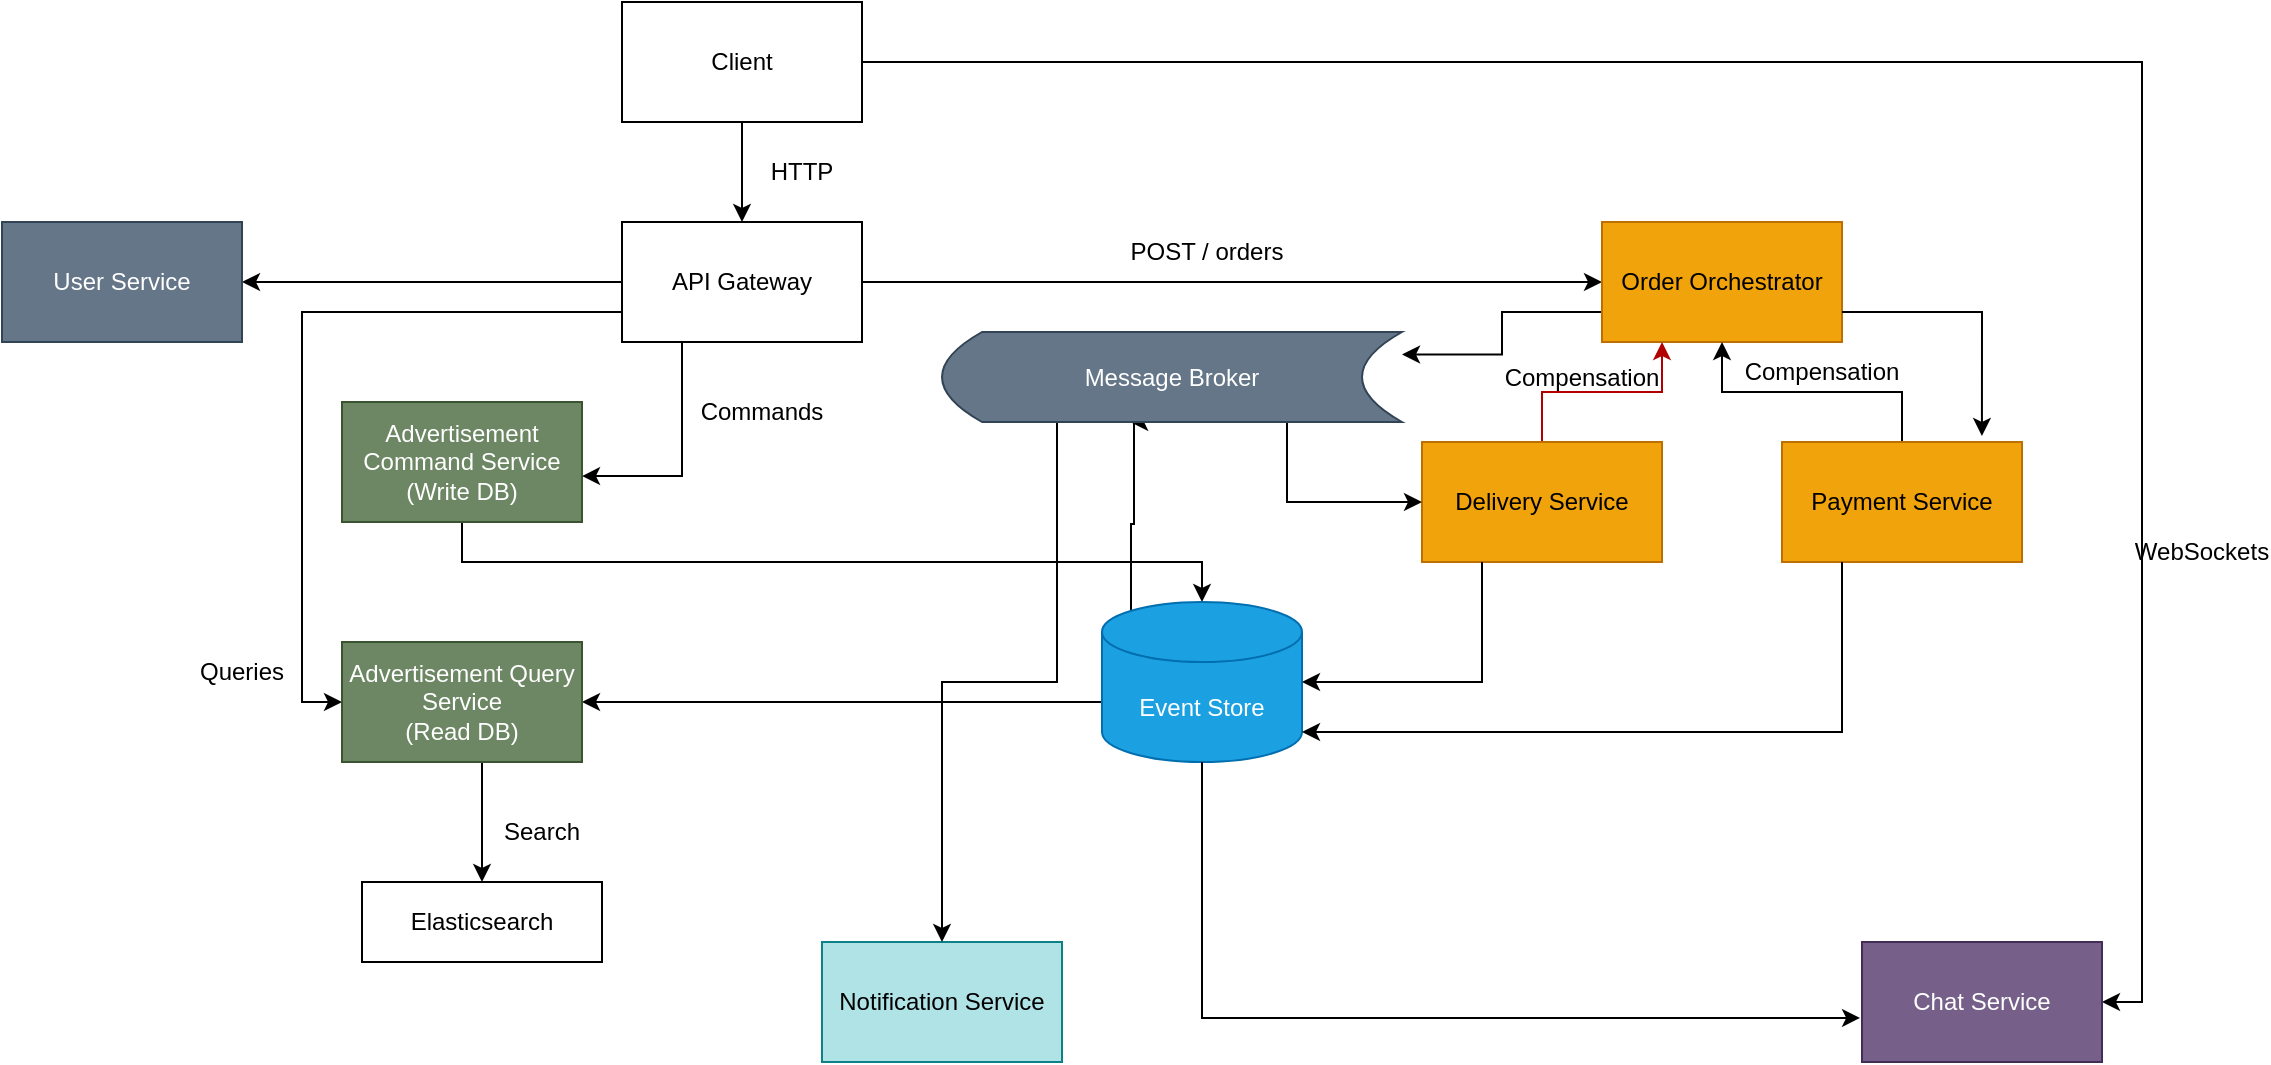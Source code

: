 <mxfile version="28.0.7">
  <diagram name="Страница — 1" id="Ct3DSJ8qnaju48pjgNJW">
    <mxGraphModel dx="1368" dy="766" grid="1" gridSize="10" guides="1" tooltips="1" connect="1" arrows="1" fold="1" page="1" pageScale="1" pageWidth="1169" pageHeight="1654" math="0" shadow="0">
      <root>
        <mxCell id="0" />
        <mxCell id="1" parent="0" />
        <mxCell id="Q0Y84duZWJ84tq-aQWWk-3" style="edgeStyle=orthogonalEdgeStyle;rounded=0;orthogonalLoop=1;jettySize=auto;html=1;exitX=0.5;exitY=1;exitDx=0;exitDy=0;entryX=0.5;entryY=0;entryDx=0;entryDy=0;" edge="1" parent="1" source="Q0Y84duZWJ84tq-aQWWk-1" target="Q0Y84duZWJ84tq-aQWWk-2">
          <mxGeometry relative="1" as="geometry" />
        </mxCell>
        <mxCell id="Q0Y84duZWJ84tq-aQWWk-31" style="edgeStyle=orthogonalEdgeStyle;rounded=0;orthogonalLoop=1;jettySize=auto;html=1;exitX=1;exitY=0.5;exitDx=0;exitDy=0;entryX=1;entryY=0.5;entryDx=0;entryDy=0;" edge="1" parent="1" source="Q0Y84duZWJ84tq-aQWWk-1" target="Q0Y84duZWJ84tq-aQWWk-29">
          <mxGeometry relative="1" as="geometry">
            <Array as="points">
              <mxPoint x="1100" y="70" />
              <mxPoint x="1100" y="540" />
              <mxPoint x="1080" y="540" />
            </Array>
          </mxGeometry>
        </mxCell>
        <mxCell id="Q0Y84duZWJ84tq-aQWWk-1" value="Client" style="rounded=0;whiteSpace=wrap;html=1;" vertex="1" parent="1">
          <mxGeometry x="340" y="40" width="120" height="60" as="geometry" />
        </mxCell>
        <mxCell id="Q0Y84duZWJ84tq-aQWWk-25" style="edgeStyle=orthogonalEdgeStyle;rounded=0;orthogonalLoop=1;jettySize=auto;html=1;exitX=0;exitY=0.5;exitDx=0;exitDy=0;entryX=1;entryY=0.5;entryDx=0;entryDy=0;" edge="1" parent="1" source="Q0Y84duZWJ84tq-aQWWk-2" target="Q0Y84duZWJ84tq-aQWWk-4">
          <mxGeometry relative="1" as="geometry" />
        </mxCell>
        <mxCell id="Q0Y84duZWJ84tq-aQWWk-26" style="edgeStyle=orthogonalEdgeStyle;rounded=0;orthogonalLoop=1;jettySize=auto;html=1;exitX=0;exitY=0.75;exitDx=0;exitDy=0;entryX=0;entryY=0.5;entryDx=0;entryDy=0;" edge="1" parent="1" source="Q0Y84duZWJ84tq-aQWWk-2" target="Q0Y84duZWJ84tq-aQWWk-15">
          <mxGeometry relative="1" as="geometry" />
        </mxCell>
        <mxCell id="Q0Y84duZWJ84tq-aQWWk-39" style="edgeStyle=orthogonalEdgeStyle;rounded=0;orthogonalLoop=1;jettySize=auto;html=1;exitX=1;exitY=0.5;exitDx=0;exitDy=0;entryX=0;entryY=0.5;entryDx=0;entryDy=0;" edge="1" parent="1" source="Q0Y84duZWJ84tq-aQWWk-2" target="Q0Y84duZWJ84tq-aQWWk-33">
          <mxGeometry relative="1" as="geometry" />
        </mxCell>
        <mxCell id="Q0Y84duZWJ84tq-aQWWk-2" value="API Gateway" style="rounded=0;whiteSpace=wrap;html=1;" vertex="1" parent="1">
          <mxGeometry x="340" y="150" width="120" height="60" as="geometry" />
        </mxCell>
        <mxCell id="Q0Y84duZWJ84tq-aQWWk-4" value="User Service" style="rounded=0;whiteSpace=wrap;html=1;fillColor=#647687;strokeColor=#314354;fontColor=#ffffff;" vertex="1" parent="1">
          <mxGeometry x="30" y="150" width="120" height="60" as="geometry" />
        </mxCell>
        <mxCell id="Q0Y84duZWJ84tq-aQWWk-17" style="edgeStyle=orthogonalEdgeStyle;rounded=0;orthogonalLoop=1;jettySize=auto;html=1;exitX=0.5;exitY=1;exitDx=0;exitDy=0;" edge="1" parent="1" source="Q0Y84duZWJ84tq-aQWWk-8" target="Q0Y84duZWJ84tq-aQWWk-13">
          <mxGeometry relative="1" as="geometry" />
        </mxCell>
        <mxCell id="Q0Y84duZWJ84tq-aQWWk-8" value="Advertisement Command Service&lt;div&gt;(Write DB)&lt;/div&gt;" style="rounded=0;whiteSpace=wrap;html=1;fillColor=#6d8764;fontColor=#ffffff;strokeColor=#3A5431;" vertex="1" parent="1">
          <mxGeometry x="200" y="240" width="120" height="60" as="geometry" />
        </mxCell>
        <mxCell id="Q0Y84duZWJ84tq-aQWWk-10" style="edgeStyle=orthogonalEdgeStyle;rounded=0;orthogonalLoop=1;jettySize=auto;html=1;exitX=0.25;exitY=1;exitDx=0;exitDy=0;entryX=1;entryY=0.617;entryDx=0;entryDy=0;entryPerimeter=0;" edge="1" parent="1" source="Q0Y84duZWJ84tq-aQWWk-2" target="Q0Y84duZWJ84tq-aQWWk-8">
          <mxGeometry relative="1" as="geometry" />
        </mxCell>
        <mxCell id="Q0Y84duZWJ84tq-aQWWk-11" value="Commands" style="text;strokeColor=none;align=center;fillColor=none;html=1;verticalAlign=middle;whiteSpace=wrap;rounded=0;" vertex="1" parent="1">
          <mxGeometry x="380" y="230" width="60" height="30" as="geometry" />
        </mxCell>
        <mxCell id="Q0Y84duZWJ84tq-aQWWk-27" style="edgeStyle=orthogonalEdgeStyle;rounded=0;orthogonalLoop=1;jettySize=auto;html=1;exitX=0;exitY=0.5;exitDx=0;exitDy=0;exitPerimeter=0;entryX=1;entryY=0.5;entryDx=0;entryDy=0;" edge="1" parent="1" source="Q0Y84duZWJ84tq-aQWWk-13" target="Q0Y84duZWJ84tq-aQWWk-15">
          <mxGeometry relative="1" as="geometry">
            <Array as="points">
              <mxPoint x="580" y="390" />
            </Array>
          </mxGeometry>
        </mxCell>
        <mxCell id="Q0Y84duZWJ84tq-aQWWk-50" style="edgeStyle=orthogonalEdgeStyle;rounded=0;orthogonalLoop=1;jettySize=auto;html=1;exitX=0.145;exitY=0;exitDx=0;exitDy=4.35;exitPerimeter=0;entryX=0.409;entryY=1;entryDx=0;entryDy=0;entryPerimeter=0;" edge="1" parent="1" source="Q0Y84duZWJ84tq-aQWWk-13" target="Q0Y84duZWJ84tq-aQWWk-47">
          <mxGeometry relative="1" as="geometry">
            <mxPoint x="595" y="260" as="targetPoint" />
            <Array as="points">
              <mxPoint x="595" y="301" />
              <mxPoint x="596" y="301" />
              <mxPoint x="596" y="250" />
            </Array>
          </mxGeometry>
        </mxCell>
        <mxCell id="Q0Y84duZWJ84tq-aQWWk-13" value="Event Store" style="shape=cylinder3;whiteSpace=wrap;html=1;boundedLbl=1;backgroundOutline=1;size=15;fillColor=#1ba1e2;fontColor=#ffffff;strokeColor=#006EAF;" vertex="1" parent="1">
          <mxGeometry x="580" y="340" width="100" height="80" as="geometry" />
        </mxCell>
        <mxCell id="Q0Y84duZWJ84tq-aQWWk-22" style="edgeStyle=orthogonalEdgeStyle;rounded=0;orthogonalLoop=1;jettySize=auto;html=1;exitX=0.75;exitY=1;exitDx=0;exitDy=0;entryX=0.5;entryY=0;entryDx=0;entryDy=0;" edge="1" parent="1" source="Q0Y84duZWJ84tq-aQWWk-15" target="Q0Y84duZWJ84tq-aQWWk-21">
          <mxGeometry relative="1" as="geometry">
            <Array as="points">
              <mxPoint x="270" y="420" />
            </Array>
          </mxGeometry>
        </mxCell>
        <mxCell id="Q0Y84duZWJ84tq-aQWWk-15" value="Advertisement Query Service&lt;div&gt;(Read DB)&lt;/div&gt;" style="rounded=0;whiteSpace=wrap;html=1;fillColor=#6d8764;fontColor=#ffffff;strokeColor=#3A5431;" vertex="1" parent="1">
          <mxGeometry x="200" y="360" width="120" height="60" as="geometry" />
        </mxCell>
        <mxCell id="Q0Y84duZWJ84tq-aQWWk-20" value="Queries" style="text;strokeColor=none;align=center;fillColor=none;html=1;verticalAlign=middle;whiteSpace=wrap;rounded=0;" vertex="1" parent="1">
          <mxGeometry x="120" y="360" width="60" height="30" as="geometry" />
        </mxCell>
        <mxCell id="Q0Y84duZWJ84tq-aQWWk-21" value="Elasticsearch" style="rounded=0;whiteSpace=wrap;html=1;" vertex="1" parent="1">
          <mxGeometry x="210" y="480" width="120" height="40" as="geometry" />
        </mxCell>
        <mxCell id="Q0Y84duZWJ84tq-aQWWk-23" value="Search" style="text;strokeColor=none;align=center;fillColor=none;html=1;verticalAlign=middle;whiteSpace=wrap;rounded=0;" vertex="1" parent="1">
          <mxGeometry x="270" y="440" width="60" height="30" as="geometry" />
        </mxCell>
        <mxCell id="Q0Y84duZWJ84tq-aQWWk-24" value="Notification Service" style="rounded=0;whiteSpace=wrap;html=1;fillColor=#b0e3e6;strokeColor=#0e8088;" vertex="1" parent="1">
          <mxGeometry x="440" y="510" width="120" height="60" as="geometry" />
        </mxCell>
        <mxCell id="Q0Y84duZWJ84tq-aQWWk-29" value="Chat Service" style="rounded=0;whiteSpace=wrap;html=1;fillColor=#76608a;fontColor=#ffffff;strokeColor=#432D57;" vertex="1" parent="1">
          <mxGeometry x="960" y="510" width="120" height="60" as="geometry" />
        </mxCell>
        <mxCell id="Q0Y84duZWJ84tq-aQWWk-32" value="WebSockets" style="text;strokeColor=none;align=center;fillColor=none;html=1;verticalAlign=middle;whiteSpace=wrap;rounded=0;" vertex="1" parent="1">
          <mxGeometry x="1100" y="300" width="60" height="30" as="geometry" />
        </mxCell>
        <mxCell id="Q0Y84duZWJ84tq-aQWWk-48" style="edgeStyle=orthogonalEdgeStyle;rounded=0;orthogonalLoop=1;jettySize=auto;html=1;exitX=0;exitY=0.75;exitDx=0;exitDy=0;entryX=1;entryY=0.25;entryDx=0;entryDy=0;" edge="1" parent="1" source="Q0Y84duZWJ84tq-aQWWk-33" target="Q0Y84duZWJ84tq-aQWWk-47">
          <mxGeometry relative="1" as="geometry" />
        </mxCell>
        <mxCell id="Q0Y84duZWJ84tq-aQWWk-33" value="Order Orchestrator" style="rounded=0;whiteSpace=wrap;html=1;fillColor=#f0a30a;fontColor=#000000;strokeColor=#BD7000;" vertex="1" parent="1">
          <mxGeometry x="830" y="150" width="120" height="60" as="geometry" />
        </mxCell>
        <mxCell id="Q0Y84duZWJ84tq-aQWWk-35" value="HTTP" style="text;strokeColor=none;align=center;fillColor=none;html=1;verticalAlign=middle;whiteSpace=wrap;rounded=0;" vertex="1" parent="1">
          <mxGeometry x="400" y="110" width="60" height="30" as="geometry" />
        </mxCell>
        <mxCell id="Q0Y84duZWJ84tq-aQWWk-37" value="POST / orders" style="text;strokeColor=none;align=center;fillColor=none;html=1;verticalAlign=middle;whiteSpace=wrap;rounded=0;" vertex="1" parent="1">
          <mxGeometry x="585" y="150" width="95" height="30" as="geometry" />
        </mxCell>
        <mxCell id="Q0Y84duZWJ84tq-aQWWk-38" style="edgeStyle=orthogonalEdgeStyle;rounded=0;orthogonalLoop=1;jettySize=auto;html=1;exitX=0.5;exitY=1;exitDx=0;exitDy=0;exitPerimeter=0;entryX=-0.008;entryY=0.633;entryDx=0;entryDy=0;entryPerimeter=0;" edge="1" parent="1" source="Q0Y84duZWJ84tq-aQWWk-13" target="Q0Y84duZWJ84tq-aQWWk-29">
          <mxGeometry relative="1" as="geometry" />
        </mxCell>
        <mxCell id="Q0Y84duZWJ84tq-aQWWk-53" style="edgeStyle=orthogonalEdgeStyle;rounded=0;orthogonalLoop=1;jettySize=auto;html=1;exitX=0.5;exitY=0;exitDx=0;exitDy=0;entryX=0.25;entryY=1;entryDx=0;entryDy=0;fillColor=#e51400;strokeColor=#B20000;" edge="1" parent="1" source="Q0Y84duZWJ84tq-aQWWk-40" target="Q0Y84duZWJ84tq-aQWWk-33">
          <mxGeometry relative="1" as="geometry" />
        </mxCell>
        <mxCell id="Q0Y84duZWJ84tq-aQWWk-40" value="Delivery Service" style="rounded=0;whiteSpace=wrap;html=1;fillColor=#f0a30a;fontColor=#000000;strokeColor=#BD7000;" vertex="1" parent="1">
          <mxGeometry x="740" y="260" width="120" height="60" as="geometry" />
        </mxCell>
        <mxCell id="Q0Y84duZWJ84tq-aQWWk-55" style="edgeStyle=orthogonalEdgeStyle;rounded=0;orthogonalLoop=1;jettySize=auto;html=1;exitX=0.25;exitY=0;exitDx=0;exitDy=0;entryX=0.5;entryY=1;entryDx=0;entryDy=0;" edge="1" parent="1" source="Q0Y84duZWJ84tq-aQWWk-41" target="Q0Y84duZWJ84tq-aQWWk-33">
          <mxGeometry relative="1" as="geometry">
            <Array as="points">
              <mxPoint x="980" y="260" />
              <mxPoint x="980" y="235" />
              <mxPoint x="890" y="235" />
            </Array>
          </mxGeometry>
        </mxCell>
        <mxCell id="Q0Y84duZWJ84tq-aQWWk-41" value="Payment Service" style="rounded=0;whiteSpace=wrap;html=1;fillColor=#f0a30a;fontColor=#000000;strokeColor=#BD7000;" vertex="1" parent="1">
          <mxGeometry x="920" y="260" width="120" height="60" as="geometry" />
        </mxCell>
        <mxCell id="Q0Y84duZWJ84tq-aQWWk-44" style="edgeStyle=orthogonalEdgeStyle;rounded=0;orthogonalLoop=1;jettySize=auto;html=1;exitX=1;exitY=0.75;exitDx=0;exitDy=0;entryX=0.833;entryY=-0.05;entryDx=0;entryDy=0;entryPerimeter=0;" edge="1" parent="1" source="Q0Y84duZWJ84tq-aQWWk-33" target="Q0Y84duZWJ84tq-aQWWk-41">
          <mxGeometry relative="1" as="geometry" />
        </mxCell>
        <mxCell id="Q0Y84duZWJ84tq-aQWWk-45" style="edgeStyle=orthogonalEdgeStyle;rounded=0;orthogonalLoop=1;jettySize=auto;html=1;exitX=0.25;exitY=1;exitDx=0;exitDy=0;entryX=1;entryY=0.5;entryDx=0;entryDy=0;entryPerimeter=0;" edge="1" parent="1" source="Q0Y84duZWJ84tq-aQWWk-40" target="Q0Y84duZWJ84tq-aQWWk-13">
          <mxGeometry relative="1" as="geometry" />
        </mxCell>
        <mxCell id="Q0Y84duZWJ84tq-aQWWk-49" style="edgeStyle=orthogonalEdgeStyle;rounded=0;orthogonalLoop=1;jettySize=auto;html=1;exitX=0.75;exitY=1;exitDx=0;exitDy=0;entryX=0;entryY=0.5;entryDx=0;entryDy=0;" edge="1" parent="1" source="Q0Y84duZWJ84tq-aQWWk-47" target="Q0Y84duZWJ84tq-aQWWk-40">
          <mxGeometry relative="1" as="geometry" />
        </mxCell>
        <mxCell id="Q0Y84duZWJ84tq-aQWWk-52" style="edgeStyle=orthogonalEdgeStyle;rounded=0;orthogonalLoop=1;jettySize=auto;html=1;exitX=0.25;exitY=1;exitDx=0;exitDy=0;entryX=0.5;entryY=0;entryDx=0;entryDy=0;" edge="1" parent="1" source="Q0Y84duZWJ84tq-aQWWk-47" target="Q0Y84duZWJ84tq-aQWWk-24">
          <mxGeometry relative="1" as="geometry" />
        </mxCell>
        <mxCell id="Q0Y84duZWJ84tq-aQWWk-47" value="Message Broker" style="shape=dataStorage;whiteSpace=wrap;html=1;fixedSize=1;fillColor=#647687;fontColor=#ffffff;strokeColor=#314354;" vertex="1" parent="1">
          <mxGeometry x="500" y="205" width="230" height="45" as="geometry" />
        </mxCell>
        <mxCell id="Q0Y84duZWJ84tq-aQWWk-54" value="Compensation" style="text;strokeColor=none;align=center;fillColor=none;html=1;verticalAlign=middle;whiteSpace=wrap;rounded=0;" vertex="1" parent="1">
          <mxGeometry x="790" y="212.5" width="60" height="30" as="geometry" />
        </mxCell>
        <mxCell id="Q0Y84duZWJ84tq-aQWWk-56" value="Compensation" style="text;strokeColor=none;align=center;fillColor=none;html=1;verticalAlign=middle;whiteSpace=wrap;rounded=0;" vertex="1" parent="1">
          <mxGeometry x="910" y="210" width="60" height="30" as="geometry" />
        </mxCell>
        <mxCell id="Q0Y84duZWJ84tq-aQWWk-57" style="edgeStyle=orthogonalEdgeStyle;rounded=0;orthogonalLoop=1;jettySize=auto;html=1;exitX=0.25;exitY=1;exitDx=0;exitDy=0;entryX=1;entryY=1;entryDx=0;entryDy=-15;entryPerimeter=0;" edge="1" parent="1" source="Q0Y84duZWJ84tq-aQWWk-41" target="Q0Y84duZWJ84tq-aQWWk-13">
          <mxGeometry relative="1" as="geometry" />
        </mxCell>
      </root>
    </mxGraphModel>
  </diagram>
</mxfile>
